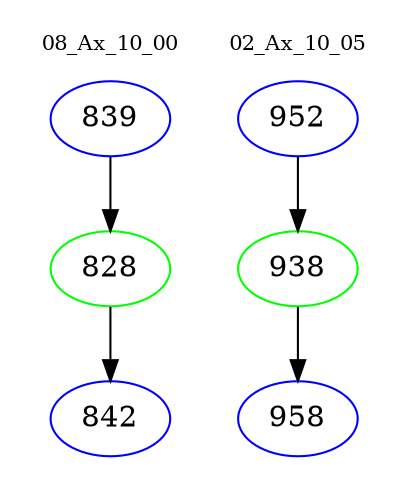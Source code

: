 digraph{
subgraph cluster_0 {
color = white
label = "08_Ax_10_00";
fontsize=10;
T0_839 [label="839", color="blue"]
T0_839 -> T0_828 [color="black"]
T0_828 [label="828", color="green"]
T0_828 -> T0_842 [color="black"]
T0_842 [label="842", color="blue"]
}
subgraph cluster_1 {
color = white
label = "02_Ax_10_05";
fontsize=10;
T1_952 [label="952", color="blue"]
T1_952 -> T1_938 [color="black"]
T1_938 [label="938", color="green"]
T1_938 -> T1_958 [color="black"]
T1_958 [label="958", color="blue"]
}
}
